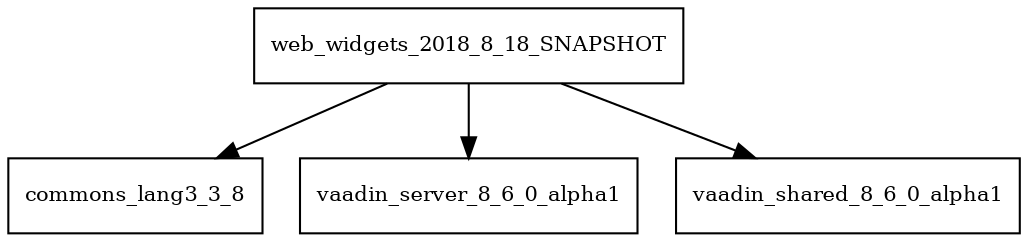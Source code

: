 digraph web_widgets_2018_8_18_SNAPSHOT_dependencies {
  node [shape = box, fontsize=10.0];
  web_widgets_2018_8_18_SNAPSHOT -> commons_lang3_3_8;
  web_widgets_2018_8_18_SNAPSHOT -> vaadin_server_8_6_0_alpha1;
  web_widgets_2018_8_18_SNAPSHOT -> vaadin_shared_8_6_0_alpha1;
}
